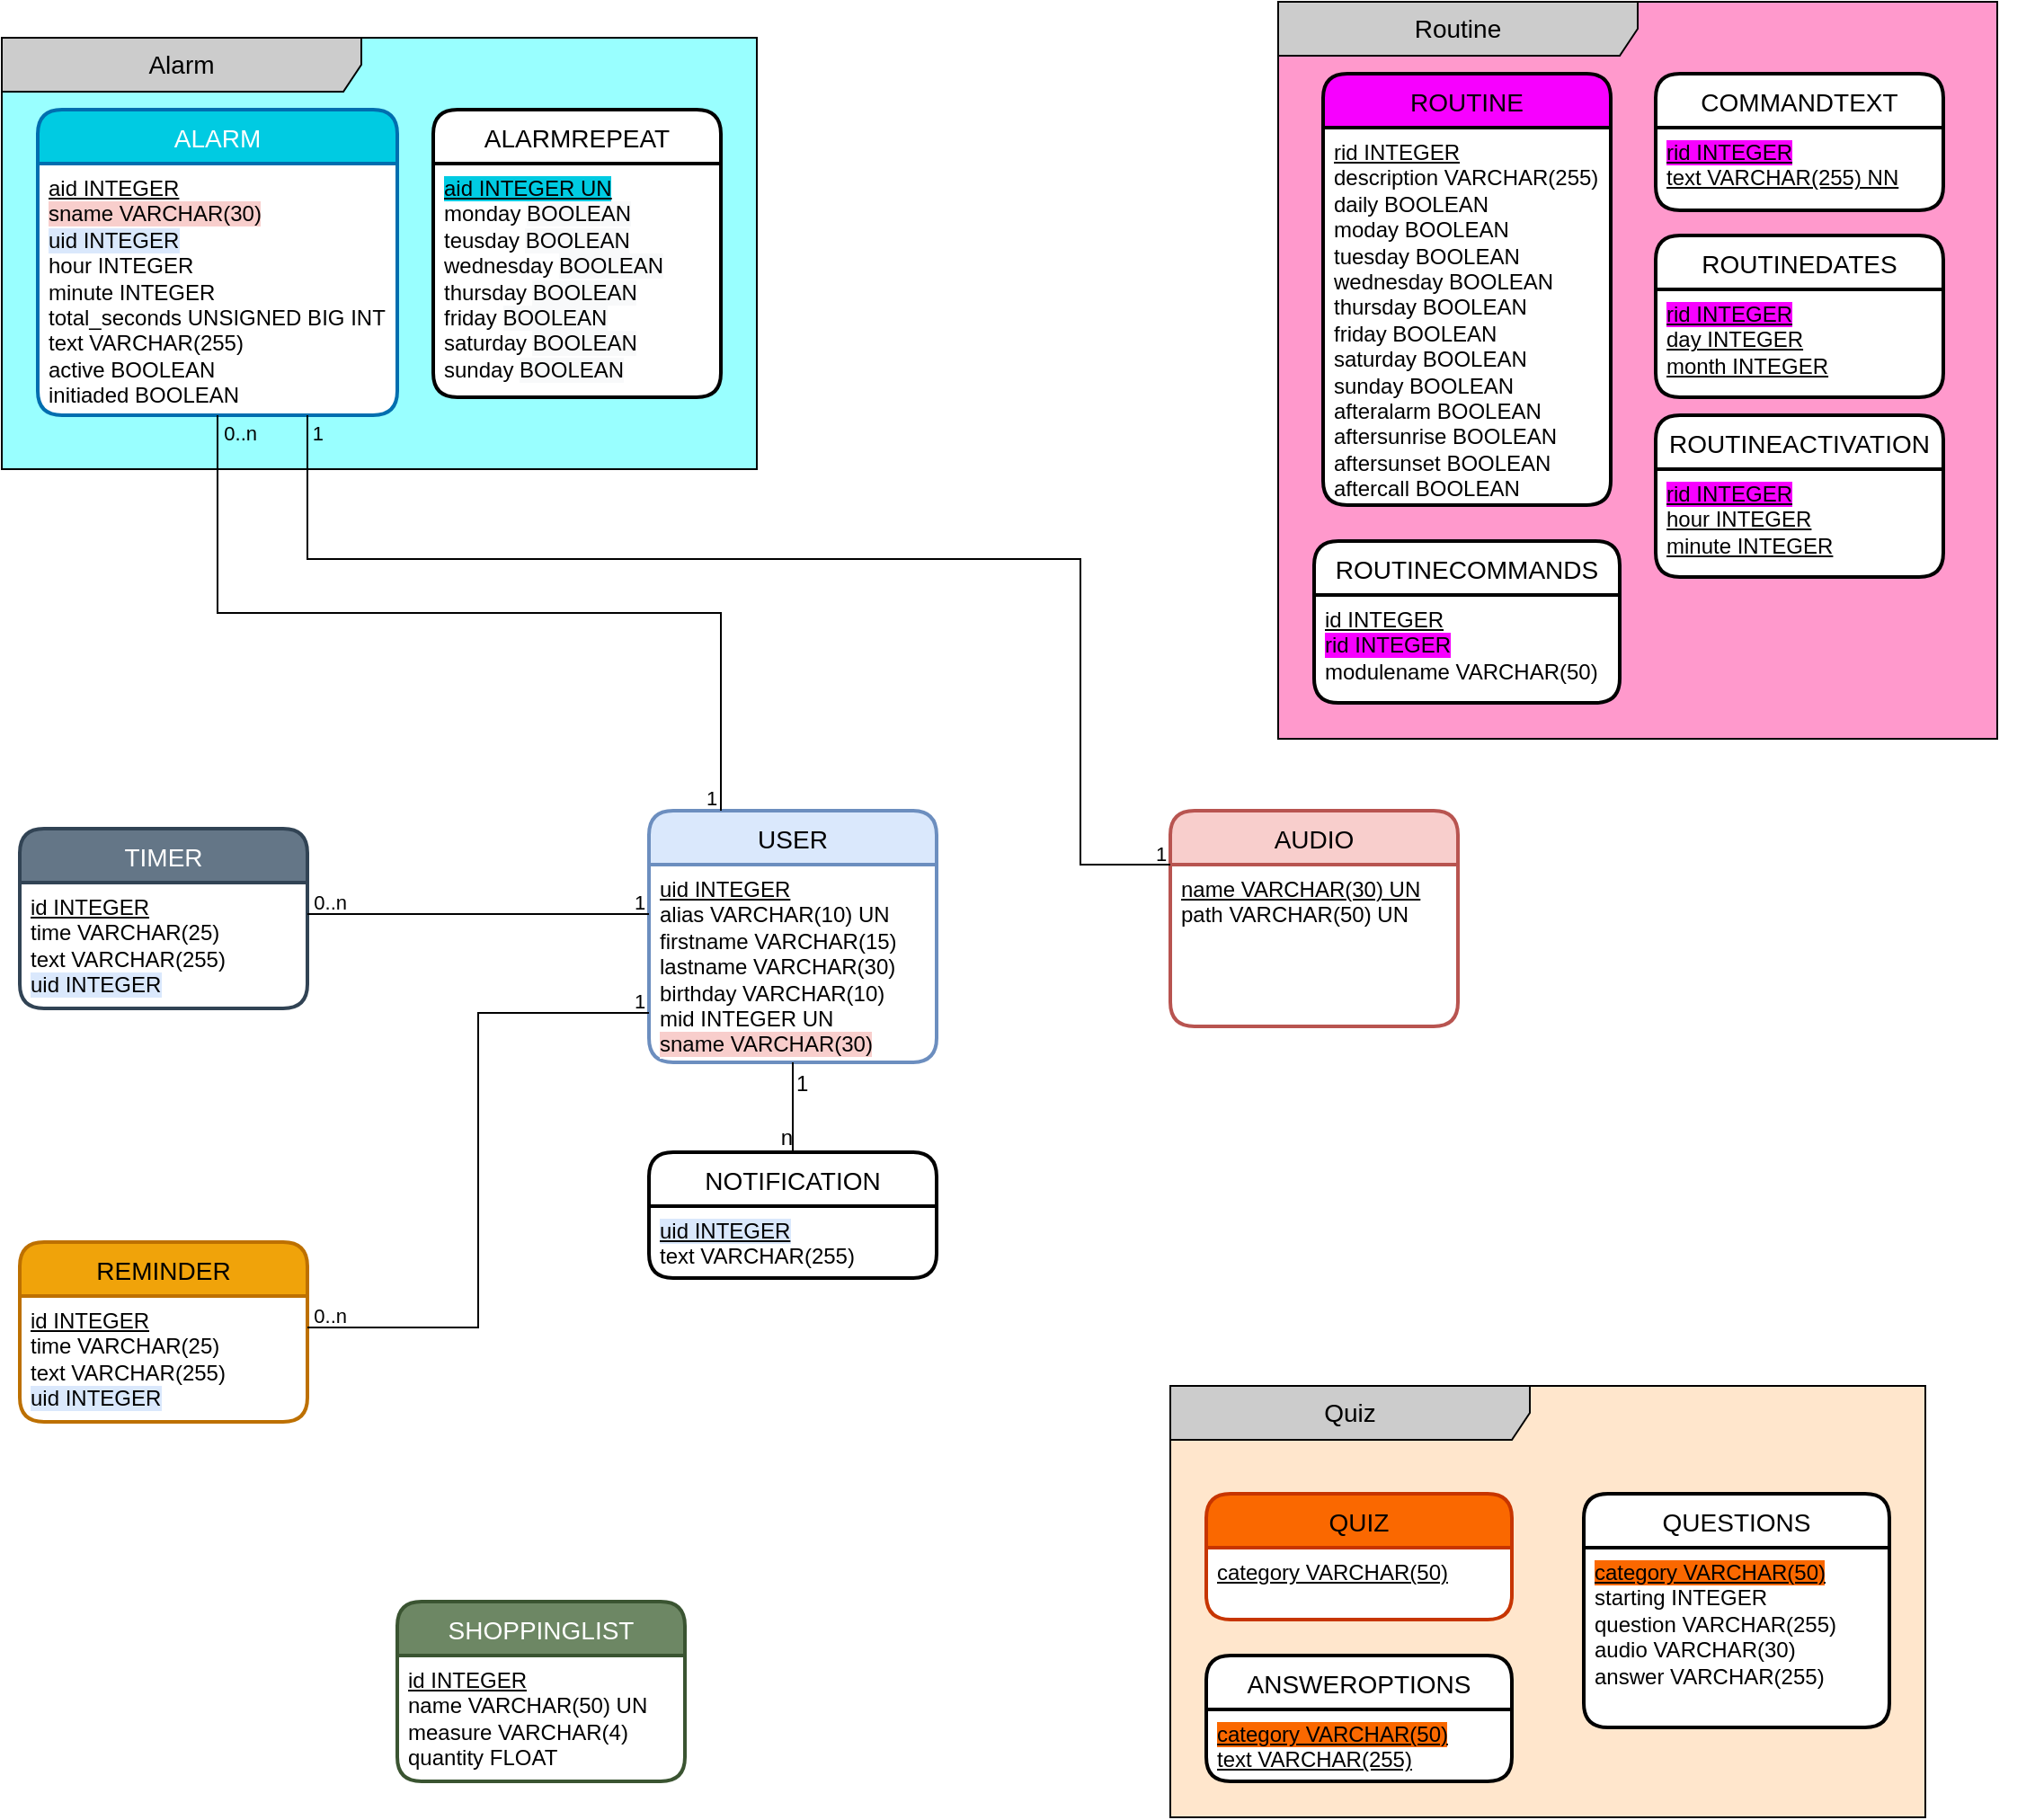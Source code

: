 <mxfile version="16.5.1" type="device"><diagram id="wY3-MZdnBv4CEE56D3wo" name="Seite-1"><mxGraphModel dx="2583" dy="1562" grid="1" gridSize="10" guides="1" tooltips="1" connect="1" arrows="1" fold="1" page="1" pageScale="1" pageWidth="1169" pageHeight="1654" math="0" shadow="0"><root><mxCell id="0"/><mxCell id="1" parent="0"/><mxCell id="ENcvrtsNIVr2lBMWUQbj-1" value="AUDIO" style="swimlane;childLayout=stackLayout;horizontal=1;startSize=30;horizontalStack=0;rounded=1;fontSize=14;fontStyle=0;strokeWidth=2;resizeParent=0;resizeLast=1;shadow=0;dashed=0;align=center;fillColor=#f8cecc;strokeColor=#b85450;swimlaneFillColor=default;" parent="1" vertex="1"><mxGeometry x="680" y="480" width="160" height="120" as="geometry"/></mxCell><mxCell id="ENcvrtsNIVr2lBMWUQbj-2" value="&lt;u&gt;name VARCHAR(30) UN&lt;/u&gt;&lt;br&gt;path VARCHAR(50) UN" style="align=left;strokeColor=none;fillColor=none;spacingLeft=4;fontSize=12;verticalAlign=top;resizable=0;rotatable=0;part=1;html=1;" parent="ENcvrtsNIVr2lBMWUQbj-1" vertex="1"><mxGeometry y="30" width="160" height="90" as="geometry"/></mxCell><mxCell id="ENcvrtsNIVr2lBMWUQbj-3" value="USER" style="swimlane;childLayout=stackLayout;horizontal=1;startSize=30;horizontalStack=0;rounded=1;fontSize=14;fontStyle=0;strokeWidth=2;resizeParent=0;resizeLast=1;shadow=0;dashed=0;align=center;fillColor=#DAE8FC;strokeColor=#6C8EBF;swimlaneFillColor=default;" parent="1" vertex="1"><mxGeometry x="390" y="480" width="160" height="140" as="geometry"/></mxCell><mxCell id="ENcvrtsNIVr2lBMWUQbj-4" value="&lt;u&gt;uid INTEGER&lt;/u&gt;&lt;br&gt;alias VARCHAR(10) UN&lt;br&gt;firstname VARCHAR(15)&lt;br&gt;lastname VARCHAR(30)&lt;br&gt;birthday VARCHAR(10)&lt;br&gt;mid INTEGER UN&lt;br&gt;&lt;span style=&quot;background-color: rgb(248 , 206 , 204)&quot;&gt;sname VARCHAR(30)&lt;/span&gt;" style="align=left;strokeColor=none;fillColor=none;spacingLeft=4;fontSize=12;verticalAlign=top;resizable=0;rotatable=0;part=1;fontStyle=0;labelBackgroundColor=default;html=1;" parent="ENcvrtsNIVr2lBMWUQbj-3" vertex="1"><mxGeometry y="30" width="160" height="110" as="geometry"/></mxCell><mxCell id="ENcvrtsNIVr2lBMWUQbj-9" value="TIMER" style="swimlane;childLayout=stackLayout;horizontal=1;startSize=30;horizontalStack=0;rounded=1;fontSize=14;fontStyle=0;strokeWidth=2;resizeParent=0;resizeLast=1;shadow=0;dashed=0;align=center;swimlaneFillColor=default;fillColor=#647687;fontColor=#ffffff;strokeColor=#314354;" parent="1" vertex="1"><mxGeometry x="40" y="490" width="160" height="100" as="geometry"/></mxCell><mxCell id="ENcvrtsNIVr2lBMWUQbj-10" value="&lt;u&gt;id INTEGER&lt;/u&gt;&lt;br&gt;time VARCHAR(25)&lt;br&gt;text VARCHAR(255)&lt;br&gt;&lt;span style=&quot;background-color: rgb(218 , 232 , 252)&quot;&gt;uid INTEGER&lt;/span&gt;" style="align=left;strokeColor=none;fillColor=none;spacingLeft=4;fontSize=12;verticalAlign=top;resizable=0;rotatable=0;part=1;html=1;" parent="ENcvrtsNIVr2lBMWUQbj-9" vertex="1"><mxGeometry y="30" width="160" height="70" as="geometry"/></mxCell><mxCell id="ENcvrtsNIVr2lBMWUQbj-11" value="REMINDER" style="swimlane;childLayout=stackLayout;horizontal=1;startSize=30;horizontalStack=0;rounded=1;fontSize=14;fontStyle=0;strokeWidth=2;resizeParent=0;resizeLast=1;shadow=0;dashed=0;align=center;swimlaneFillColor=default;fillColor=#f0a30a;fontColor=#000000;strokeColor=#BD7000;" parent="1" vertex="1"><mxGeometry x="40" y="720" width="160" height="100" as="geometry"/></mxCell><mxCell id="ENcvrtsNIVr2lBMWUQbj-12" value="&lt;u&gt;id INTEGER&lt;/u&gt;&lt;br&gt;time VARCHAR(25)&lt;br&gt;text VARCHAR(255)&lt;br&gt;&lt;span style=&quot;background-color: rgb(218 , 232 , 252)&quot;&gt;uid INTEGER&lt;/span&gt;" style="align=left;strokeColor=none;fillColor=none;spacingLeft=4;fontSize=12;verticalAlign=top;resizable=0;rotatable=0;part=1;html=1;" parent="ENcvrtsNIVr2lBMWUQbj-11" vertex="1"><mxGeometry y="30" width="160" height="70" as="geometry"/></mxCell><mxCell id="ENcvrtsNIVr2lBMWUQbj-25" value="NOTIFICATION" style="swimlane;childLayout=stackLayout;horizontal=1;startSize=30;horizontalStack=0;rounded=1;fontSize=14;fontStyle=0;strokeWidth=2;resizeParent=0;resizeLast=1;shadow=0;dashed=0;align=center;swimlaneFillColor=default;" parent="1" vertex="1"><mxGeometry x="390" y="670" width="160" height="70" as="geometry"/></mxCell><mxCell id="ENcvrtsNIVr2lBMWUQbj-26" value="&lt;u style=&quot;background-color: rgb(218 , 232 , 252)&quot;&gt;uid INTEGER&lt;/u&gt;&lt;br&gt;text VARCHAR(255)" style="align=left;strokeColor=none;fillColor=none;spacingLeft=4;fontSize=12;verticalAlign=top;resizable=0;rotatable=0;part=1;html=1;" parent="ENcvrtsNIVr2lBMWUQbj-25" vertex="1"><mxGeometry y="30" width="160" height="40" as="geometry"/></mxCell><mxCell id="ENcvrtsNIVr2lBMWUQbj-35" value="" style="group" parent="1" vertex="1" connectable="0"><mxGeometry x="740" y="30" width="420" height="410" as="geometry"/></mxCell><mxCell id="RToX2C_Fm4Mb8O-b6EXX-3" value="" style="group" vertex="1" connectable="0" parent="ENcvrtsNIVr2lBMWUQbj-35"><mxGeometry width="400" height="410" as="geometry"/></mxCell><mxCell id="ENcvrtsNIVr2lBMWUQbj-33" value="Routine" style="shape=umlFrame;whiteSpace=wrap;html=1;fontSize=14;width=200;height=30;gradientColor=none;swimlaneFillColor=#FF99CC;fillColor=#CCCCCC;" parent="RToX2C_Fm4Mb8O-b6EXX-3" vertex="1"><mxGeometry width="400" height="410" as="geometry"/></mxCell><mxCell id="ENcvrtsNIVr2lBMWUQbj-13" value="ROUTINE" style="swimlane;childLayout=stackLayout;horizontal=1;startSize=30;horizontalStack=0;rounded=1;fontSize=14;fontStyle=0;strokeWidth=2;resizeParent=0;resizeLast=1;shadow=0;dashed=0;align=center;swimlaneFillColor=default;fillColor=#F700FF;" parent="RToX2C_Fm4Mb8O-b6EXX-3" vertex="1"><mxGeometry x="25" y="40" width="160" height="240" as="geometry"/></mxCell><mxCell id="ENcvrtsNIVr2lBMWUQbj-14" value="&lt;u&gt;rid INTEGER&lt;br&gt;&lt;/u&gt;description VARCHAR(255)&lt;br&gt;daily BOOLEAN&lt;br&gt;moday BOOLEAN&lt;br&gt;tuesday BOOLEAN&lt;br&gt;wednesday BOOLEAN&lt;br&gt;thursday BOOLEAN&lt;br&gt;friday BOOLEAN&lt;br&gt;saturday BOOLEAN&lt;br&gt;sunday BOOLEAN&lt;br&gt;afteralarm BOOLEAN&lt;br&gt;aftersunrise BOOLEAN&lt;br&gt;aftersunset BOOLEAN&lt;br&gt;aftercall BOOLEAN" style="align=left;strokeColor=none;fillColor=none;spacingLeft=4;fontSize=12;verticalAlign=top;resizable=0;rotatable=0;part=1;html=1;" parent="ENcvrtsNIVr2lBMWUQbj-13" vertex="1"><mxGeometry y="30" width="160" height="210" as="geometry"/></mxCell><mxCell id="ENcvrtsNIVr2lBMWUQbj-15" value="ROUTINECOMMANDS" style="swimlane;childLayout=stackLayout;horizontal=1;startSize=30;horizontalStack=0;rounded=1;fontSize=14;fontStyle=0;strokeWidth=2;resizeParent=0;resizeLast=1;shadow=0;dashed=0;align=center;swimlaneFillColor=default;" parent="RToX2C_Fm4Mb8O-b6EXX-3" vertex="1"><mxGeometry x="20" y="300" width="170" height="90" as="geometry"/></mxCell><mxCell id="ENcvrtsNIVr2lBMWUQbj-16" value="&lt;u&gt;id INTEGER&lt;/u&gt;&lt;br&gt;&lt;span style=&quot;background-color: rgb(247 , 0 , 255)&quot;&gt;rid INTEGER&lt;/span&gt;&lt;br&gt;modulename VARCHAR(50)" style="align=left;strokeColor=none;fillColor=none;spacingLeft=4;fontSize=12;verticalAlign=top;resizable=0;rotatable=0;part=1;html=1;" parent="ENcvrtsNIVr2lBMWUQbj-15" vertex="1"><mxGeometry y="30" width="170" height="60" as="geometry"/></mxCell><mxCell id="ENcvrtsNIVr2lBMWUQbj-17" value="COMMANDTEXT" style="swimlane;childLayout=stackLayout;horizontal=1;startSize=30;horizontalStack=0;rounded=1;fontSize=14;fontStyle=0;strokeWidth=2;resizeParent=0;resizeLast=1;shadow=0;dashed=0;align=center;swimlaneFillColor=default;" parent="RToX2C_Fm4Mb8O-b6EXX-3" vertex="1"><mxGeometry x="210" y="40" width="160" height="76" as="geometry"/></mxCell><mxCell id="ENcvrtsNIVr2lBMWUQbj-18" value="&lt;u&gt;&lt;span style=&quot;background-color: rgb(247 , 0 , 255)&quot;&gt;rid INTEGER&lt;/span&gt;&lt;br&gt;text VARCHAR(255) NN&lt;/u&gt;" style="align=left;strokeColor=none;fillColor=none;spacingLeft=4;fontSize=12;verticalAlign=top;resizable=0;rotatable=0;part=1;html=1;" parent="ENcvrtsNIVr2lBMWUQbj-17" vertex="1"><mxGeometry y="30" width="160" height="46" as="geometry"/></mxCell><mxCell id="ENcvrtsNIVr2lBMWUQbj-42" value="ROUTINEDATES" style="swimlane;childLayout=stackLayout;horizontal=1;startSize=30;horizontalStack=0;rounded=1;fontSize=14;fontStyle=0;strokeWidth=2;resizeParent=0;resizeLast=1;shadow=0;dashed=0;align=center;swimlaneFillColor=default;" parent="RToX2C_Fm4Mb8O-b6EXX-3" vertex="1"><mxGeometry x="210" y="130" width="160" height="90" as="geometry"/></mxCell><mxCell id="ENcvrtsNIVr2lBMWUQbj-43" value="&lt;u&gt;&lt;span style=&quot;background-color: rgb(247 , 0 , 255)&quot;&gt;rid INTEGER&lt;/span&gt;&lt;br&gt;day INTEGER&lt;br&gt;month INTEGER&lt;/u&gt;" style="align=left;strokeColor=none;fillColor=none;spacingLeft=4;fontSize=12;verticalAlign=top;resizable=0;rotatable=0;part=1;html=1;" parent="ENcvrtsNIVr2lBMWUQbj-42" vertex="1"><mxGeometry y="30" width="160" height="60" as="geometry"/></mxCell><mxCell id="RToX2C_Fm4Mb8O-b6EXX-1" value="ROUTINEACTIVATION" style="swimlane;childLayout=stackLayout;horizontal=1;startSize=30;horizontalStack=0;rounded=1;fontSize=14;fontStyle=0;strokeWidth=2;resizeParent=0;resizeLast=1;shadow=0;dashed=0;align=center;swimlaneFillColor=default;" vertex="1" parent="RToX2C_Fm4Mb8O-b6EXX-3"><mxGeometry x="210" y="230" width="160" height="90" as="geometry"/></mxCell><mxCell id="RToX2C_Fm4Mb8O-b6EXX-2" value="&lt;u&gt;&lt;span style=&quot;background-color: rgb(247 , 0 , 255)&quot;&gt;rid INTEGER&lt;/span&gt;&lt;br&gt;hour INTEGER&lt;br&gt;minute INTEGER&lt;/u&gt;" style="align=left;strokeColor=none;fillColor=none;spacingLeft=4;fontSize=12;verticalAlign=top;resizable=0;rotatable=0;part=1;html=1;" vertex="1" parent="RToX2C_Fm4Mb8O-b6EXX-1"><mxGeometry y="30" width="160" height="60" as="geometry"/></mxCell><mxCell id="ENcvrtsNIVr2lBMWUQbj-36" value="" style="group" parent="1" vertex="1" connectable="0"><mxGeometry x="30" y="50" width="420" height="240" as="geometry"/></mxCell><mxCell id="ENcvrtsNIVr2lBMWUQbj-32" value="Alarm" style="shape=umlFrame;whiteSpace=wrap;html=1;fontSize=14;width=200;height=30;gradientColor=none;swimlaneFillColor=#99FFFF;fillColor=#CCCCCC;" parent="ENcvrtsNIVr2lBMWUQbj-36" vertex="1"><mxGeometry width="420" height="240" as="geometry"/></mxCell><mxCell id="ENcvrtsNIVr2lBMWUQbj-5" value="ALARM" style="swimlane;childLayout=stackLayout;horizontal=1;startSize=30;horizontalStack=0;rounded=1;fontSize=14;fontStyle=0;strokeWidth=2;resizeParent=0;resizeLast=1;shadow=0;dashed=0;align=center;glass=0;sketch=0;fillColor=#00CBE2;swimlaneFillColor=default;fontColor=#ffffff;strokeColor=#006EAF;" parent="ENcvrtsNIVr2lBMWUQbj-36" vertex="1"><mxGeometry x="20" y="40" width="200" height="170" as="geometry"/></mxCell><mxCell id="ENcvrtsNIVr2lBMWUQbj-6" value="&lt;u&gt;aid INTEGER&lt;/u&gt;&lt;br&gt;&lt;span style=&quot;background-color: rgb(248 , 206 , 204)&quot;&gt;sname VARCHAR(30)&lt;/span&gt;&lt;br&gt;&lt;span style=&quot;background-color: rgb(218 , 232 , 252)&quot;&gt;uid INTEGER&lt;/span&gt;&lt;br&gt;hour INTEGER&lt;br&gt;minute INTEGER&lt;br&gt;total_seconds UNSIGNED BIG INT&lt;br&gt;text VARCHAR(255)&lt;br&gt;active BOOLEAN&lt;br&gt;initiaded BOOLEAN" style="align=left;strokeColor=none;fillColor=none;spacingLeft=4;fontSize=12;verticalAlign=top;resizable=0;rotatable=0;part=1;html=1;" parent="ENcvrtsNIVr2lBMWUQbj-5" vertex="1"><mxGeometry y="30" width="200" height="140" as="geometry"/></mxCell><mxCell id="ENcvrtsNIVr2lBMWUQbj-7" value="ALARMREPEAT" style="swimlane;childLayout=stackLayout;horizontal=1;startSize=30;horizontalStack=0;rounded=1;fontSize=14;fontStyle=0;strokeWidth=2;resizeParent=0;resizeLast=1;shadow=0;dashed=0;align=center;glass=0;swimlaneFillColor=default;" parent="ENcvrtsNIVr2lBMWUQbj-36" vertex="1"><mxGeometry x="240" y="40" width="160" height="160" as="geometry"/></mxCell><mxCell id="ENcvrtsNIVr2lBMWUQbj-8" value="&lt;u style=&quot;background-color: rgb(0 , 203 , 226)&quot;&gt;aid INTEGER UN&lt;/u&gt;&lt;br&gt;monday&amp;nbsp;&lt;span style=&quot;background-color: rgb(248 , 249 , 250)&quot;&gt;BOOLEAN&lt;/span&gt;&lt;br&gt;teusday&amp;nbsp;&lt;span style=&quot;background-color: rgb(248 , 249 , 250)&quot;&gt;BOOLEAN&lt;/span&gt;&lt;br&gt;wednesday&amp;nbsp;&lt;span style=&quot;background-color: rgb(248 , 249 , 250)&quot;&gt;BOOLEAN&lt;/span&gt;&lt;br&gt;thursday&amp;nbsp;&lt;span style=&quot;background-color: rgb(248 , 249 , 250)&quot;&gt;BOOLEAN&lt;/span&gt;&lt;br&gt;friday&amp;nbsp;&lt;span style=&quot;background-color: rgb(248 , 249 , 250)&quot;&gt;BOOLEAN&lt;/span&gt;&lt;br&gt;saturday&amp;nbsp;&lt;span style=&quot;background-color: rgb(248 , 249 , 250)&quot;&gt;BOOLEAN&lt;/span&gt;&lt;br&gt;sunday&amp;nbsp;&lt;span style=&quot;background-color: rgb(248 , 249 , 250)&quot;&gt;BOOLEAN&lt;/span&gt;" style="align=left;strokeColor=none;fillColor=none;spacingLeft=4;fontSize=12;verticalAlign=top;resizable=0;rotatable=0;part=1;labelBackgroundColor=default;html=1;" parent="ENcvrtsNIVr2lBMWUQbj-7" vertex="1"><mxGeometry y="30" width="160" height="130" as="geometry"/></mxCell><mxCell id="ENcvrtsNIVr2lBMWUQbj-37" value="" style="group" parent="1" vertex="1" connectable="0"><mxGeometry x="680" y="800" width="420" height="240" as="geometry"/></mxCell><mxCell id="ENcvrtsNIVr2lBMWUQbj-34" value="Quiz" style="shape=umlFrame;whiteSpace=wrap;html=1;fontSize=14;width=200;height=30;gradientColor=none;swimlaneFillColor=#FFE6CC;fillColor=#CCCCCC;" parent="ENcvrtsNIVr2lBMWUQbj-37" vertex="1"><mxGeometry width="420" height="240" as="geometry"/></mxCell><mxCell id="ENcvrtsNIVr2lBMWUQbj-19" value="QUIZ" style="swimlane;childLayout=stackLayout;horizontal=1;startSize=30;horizontalStack=0;rounded=1;fontSize=14;fontStyle=0;strokeWidth=2;resizeParent=0;resizeLast=1;shadow=0;dashed=0;align=center;swimlaneFillColor=default;fillColor=#fa6800;fontColor=#000000;strokeColor=#C73500;" parent="ENcvrtsNIVr2lBMWUQbj-37" vertex="1"><mxGeometry x="20" y="60" width="170" height="70" as="geometry"/></mxCell><mxCell id="ENcvrtsNIVr2lBMWUQbj-20" value="&lt;u&gt;category VARCHAR(50)&lt;/u&gt;" style="align=left;strokeColor=none;fillColor=none;spacingLeft=4;fontSize=12;verticalAlign=top;resizable=0;rotatable=0;part=1;html=1;" parent="ENcvrtsNIVr2lBMWUQbj-19" vertex="1"><mxGeometry y="30" width="170" height="40" as="geometry"/></mxCell><mxCell id="ENcvrtsNIVr2lBMWUQbj-21" value="QUESTIONS" style="swimlane;childLayout=stackLayout;horizontal=1;startSize=30;horizontalStack=0;rounded=1;fontSize=14;fontStyle=0;strokeWidth=2;resizeParent=0;resizeLast=1;shadow=0;dashed=0;align=center;swimlaneFillColor=default;" parent="ENcvrtsNIVr2lBMWUQbj-37" vertex="1"><mxGeometry x="230" y="60" width="170" height="130" as="geometry"/></mxCell><mxCell id="ENcvrtsNIVr2lBMWUQbj-22" value="&lt;u style=&quot;background-color: rgb(250 , 104 , 0)&quot;&gt;category VARCHAR(50)&lt;/u&gt;&lt;br&gt;starting INTEGER&lt;br&gt;question VARCHAR(255)&lt;br&gt;audio VARCHAR(30)&lt;br&gt;answer VARCHAR(255)" style="align=left;strokeColor=none;fillColor=none;spacingLeft=4;fontSize=12;verticalAlign=top;resizable=0;rotatable=0;part=1;html=1;" parent="ENcvrtsNIVr2lBMWUQbj-21" vertex="1"><mxGeometry y="30" width="170" height="100" as="geometry"/></mxCell><mxCell id="ENcvrtsNIVr2lBMWUQbj-23" value="ANSWEROPTIONS" style="swimlane;childLayout=stackLayout;horizontal=1;startSize=30;horizontalStack=0;rounded=1;fontSize=14;fontStyle=0;strokeWidth=2;resizeParent=0;resizeLast=1;shadow=0;dashed=0;align=center;swimlaneFillColor=default;" parent="ENcvrtsNIVr2lBMWUQbj-37" vertex="1"><mxGeometry x="20" y="150" width="170" height="70" as="geometry"/></mxCell><mxCell id="ENcvrtsNIVr2lBMWUQbj-24" value="&lt;u style=&quot;background-color: rgb(250 , 104 , 0)&quot;&gt;category VARCHAR(50)&lt;/u&gt;&lt;br&gt;&lt;u&gt;text VARCHAR(255)&lt;/u&gt;" style="align=left;strokeColor=none;fillColor=none;spacingLeft=4;fontSize=12;verticalAlign=top;resizable=0;rotatable=0;part=1;html=1;" parent="ENcvrtsNIVr2lBMWUQbj-23" vertex="1"><mxGeometry y="30" width="170" height="40" as="geometry"/></mxCell><mxCell id="ENcvrtsNIVr2lBMWUQbj-38" value="SHOPPINGLIST" style="swimlane;childLayout=stackLayout;horizontal=1;startSize=30;horizontalStack=0;rounded=1;fontSize=14;fontStyle=0;strokeWidth=2;resizeParent=0;resizeLast=1;shadow=0;dashed=0;align=center;swimlaneFillColor=default;fillColor=#6d8764;fontColor=#ffffff;strokeColor=#3A5431;" parent="1" vertex="1"><mxGeometry x="250" y="920" width="160" height="100" as="geometry"/></mxCell><mxCell id="ENcvrtsNIVr2lBMWUQbj-39" value="&lt;u&gt;id INTEGER&lt;/u&gt;&lt;br&gt;name VARCHAR(50) UN&lt;br&gt;measure VARCHAR(4)&lt;br&gt;quantity FLOAT" style="align=left;strokeColor=none;fillColor=none;spacingLeft=4;fontSize=12;verticalAlign=top;resizable=0;rotatable=0;part=1;html=1;" parent="ENcvrtsNIVr2lBMWUQbj-38" vertex="1"><mxGeometry y="30" width="160" height="70" as="geometry"/></mxCell><mxCell id="ENcvrtsNIVr2lBMWUQbj-48" value="" style="endArrow=none;html=1;rounded=0;fontColor=#000000;entryX=0.5;entryY=0;entryDx=0;entryDy=0;exitX=0.5;exitY=1;exitDx=0;exitDy=0;" parent="1" source="ENcvrtsNIVr2lBMWUQbj-4" target="ENcvrtsNIVr2lBMWUQbj-25" edge="1"><mxGeometry relative="1" as="geometry"><mxPoint x="380" y="620" as="sourcePoint"/><mxPoint x="540" y="620" as="targetPoint"/></mxGeometry></mxCell><mxCell id="ENcvrtsNIVr2lBMWUQbj-49" value="1" style="resizable=0;html=1;align=left;verticalAlign=bottom;shadow=0;glass=0;labelBackgroundColor=none;sketch=0;fontColor=#000000;strokeColor=#6C8EBF;fillColor=#F700FF;gradientColor=none;" parent="ENcvrtsNIVr2lBMWUQbj-48" connectable="0" vertex="1"><mxGeometry x="-1" relative="1" as="geometry"><mxPoint y="20" as="offset"/></mxGeometry></mxCell><mxCell id="ENcvrtsNIVr2lBMWUQbj-50" value="n" style="resizable=0;html=1;align=right;verticalAlign=bottom;shadow=0;glass=0;labelBackgroundColor=none;sketch=0;fontColor=#000000;strokeColor=#6C8EBF;fillColor=#F700FF;gradientColor=none;" parent="ENcvrtsNIVr2lBMWUQbj-48" connectable="0" vertex="1"><mxGeometry x="1" relative="1" as="geometry"/></mxCell><mxCell id="ENcvrtsNIVr2lBMWUQbj-51" value="" style="endArrow=none;html=1;edgeStyle=orthogonalEdgeStyle;rounded=0;fontColor=#000000;exitX=0;exitY=0.25;exitDx=0;exitDy=0;entryX=1;entryY=0.25;entryDx=0;entryDy=0;" parent="1" source="ENcvrtsNIVr2lBMWUQbj-4" target="ENcvrtsNIVr2lBMWUQbj-10" edge="1"><mxGeometry relative="1" as="geometry"><mxPoint x="170" y="630" as="sourcePoint"/><mxPoint x="330" y="630" as="targetPoint"/></mxGeometry></mxCell><mxCell id="ENcvrtsNIVr2lBMWUQbj-52" value="1" style="edgeLabel;resizable=0;html=1;align=left;verticalAlign=bottom;shadow=0;glass=0;labelBackgroundColor=none;sketch=0;fontColor=#000000;strokeColor=#6C8EBF;fillColor=#F700FF;gradientColor=none;" parent="ENcvrtsNIVr2lBMWUQbj-51" connectable="0" vertex="1"><mxGeometry x="-1" relative="1" as="geometry"><mxPoint x="-10" y="2" as="offset"/></mxGeometry></mxCell><mxCell id="ENcvrtsNIVr2lBMWUQbj-53" value="0..n" style="edgeLabel;resizable=0;html=1;align=right;verticalAlign=bottom;shadow=0;glass=0;labelBackgroundColor=none;sketch=0;fontColor=#000000;strokeColor=#6C8EBF;fillColor=#F700FF;gradientColor=none;" parent="ENcvrtsNIVr2lBMWUQbj-51" connectable="0" vertex="1"><mxGeometry x="1" relative="1" as="geometry"><mxPoint x="22" y="2" as="offset"/></mxGeometry></mxCell><mxCell id="ENcvrtsNIVr2lBMWUQbj-54" value="" style="endArrow=none;html=1;edgeStyle=orthogonalEdgeStyle;rounded=0;fontColor=#000000;exitX=0;exitY=0.75;exitDx=0;exitDy=0;entryX=1;entryY=0.25;entryDx=0;entryDy=0;" parent="1" source="ENcvrtsNIVr2lBMWUQbj-4" target="ENcvrtsNIVr2lBMWUQbj-12" edge="1"><mxGeometry relative="1" as="geometry"><mxPoint x="340" y="632.5" as="sourcePoint"/><mxPoint x="150" y="640.0" as="targetPoint"/></mxGeometry></mxCell><mxCell id="ENcvrtsNIVr2lBMWUQbj-55" value="1" style="edgeLabel;resizable=0;html=1;align=left;verticalAlign=bottom;shadow=0;glass=0;labelBackgroundColor=none;sketch=0;fontColor=#000000;strokeColor=#6C8EBF;fillColor=#F700FF;gradientColor=none;" parent="ENcvrtsNIVr2lBMWUQbj-54" connectable="0" vertex="1"><mxGeometry x="-1" relative="1" as="geometry"><mxPoint x="-10" y="2" as="offset"/></mxGeometry></mxCell><mxCell id="ENcvrtsNIVr2lBMWUQbj-56" value="0..n" style="edgeLabel;resizable=0;html=1;align=right;verticalAlign=bottom;shadow=0;glass=0;labelBackgroundColor=none;sketch=0;fontColor=#000000;strokeColor=#6C8EBF;fillColor=#F700FF;gradientColor=none;" parent="ENcvrtsNIVr2lBMWUQbj-54" connectable="0" vertex="1"><mxGeometry x="1" relative="1" as="geometry"><mxPoint x="22" y="2" as="offset"/></mxGeometry></mxCell><mxCell id="ENcvrtsNIVr2lBMWUQbj-57" value="" style="endArrow=none;html=1;edgeStyle=orthogonalEdgeStyle;rounded=0;fontColor=#000000;exitX=0.25;exitY=0;exitDx=0;exitDy=0;entryX=0.5;entryY=1;entryDx=0;entryDy=0;" parent="1" source="ENcvrtsNIVr2lBMWUQbj-3" target="ENcvrtsNIVr2lBMWUQbj-6" edge="1"><mxGeometry relative="1" as="geometry"><mxPoint x="410" y="432.5" as="sourcePoint"/><mxPoint x="220" y="440" as="targetPoint"/></mxGeometry></mxCell><mxCell id="ENcvrtsNIVr2lBMWUQbj-58" value="1" style="edgeLabel;resizable=0;html=1;align=left;verticalAlign=bottom;shadow=0;glass=0;labelBackgroundColor=none;sketch=0;fontColor=#000000;strokeColor=#6C8EBF;fillColor=#F700FF;gradientColor=none;" parent="ENcvrtsNIVr2lBMWUQbj-57" connectable="0" vertex="1"><mxGeometry x="-1" relative="1" as="geometry"><mxPoint x="-10" y="1" as="offset"/></mxGeometry></mxCell><mxCell id="ENcvrtsNIVr2lBMWUQbj-59" value="0..n" style="edgeLabel;resizable=0;html=1;align=right;verticalAlign=bottom;shadow=0;glass=0;labelBackgroundColor=none;sketch=0;fontColor=#000000;strokeColor=#6C8EBF;fillColor=#F700FF;gradientColor=none;" parent="ENcvrtsNIVr2lBMWUQbj-57" connectable="0" vertex="1"><mxGeometry x="1" relative="1" as="geometry"><mxPoint x="22" y="18" as="offset"/></mxGeometry></mxCell><mxCell id="ENcvrtsNIVr2lBMWUQbj-60" value="" style="endArrow=none;html=1;edgeStyle=orthogonalEdgeStyle;rounded=0;fontColor=#000000;exitX=0;exitY=0;exitDx=0;exitDy=0;entryX=0.75;entryY=1;entryDx=0;entryDy=0;" parent="1" source="ENcvrtsNIVr2lBMWUQbj-2" target="ENcvrtsNIVr2lBMWUQbj-6" edge="1"><mxGeometry relative="1" as="geometry"><mxPoint x="510" y="332.5" as="sourcePoint"/><mxPoint x="320" y="340" as="targetPoint"/><Array as="points"><mxPoint x="630" y="510"/><mxPoint x="630" y="340"/><mxPoint x="200" y="340"/></Array></mxGeometry></mxCell><mxCell id="ENcvrtsNIVr2lBMWUQbj-61" value="1" style="edgeLabel;resizable=0;html=1;align=left;verticalAlign=bottom;shadow=0;glass=0;labelBackgroundColor=none;sketch=0;fontColor=#000000;strokeColor=#6C8EBF;fillColor=#F700FF;gradientColor=none;" parent="ENcvrtsNIVr2lBMWUQbj-60" connectable="0" vertex="1"><mxGeometry x="-1" relative="1" as="geometry"><mxPoint x="-10" y="2" as="offset"/></mxGeometry></mxCell><mxCell id="ENcvrtsNIVr2lBMWUQbj-62" value="1" style="edgeLabel;resizable=0;html=1;align=right;verticalAlign=bottom;shadow=0;glass=0;labelBackgroundColor=none;sketch=0;fontColor=#000000;strokeColor=#6C8EBF;fillColor=#F700FF;gradientColor=none;" parent="ENcvrtsNIVr2lBMWUQbj-60" connectable="0" vertex="1"><mxGeometry x="1" relative="1" as="geometry"><mxPoint x="9" y="18" as="offset"/></mxGeometry></mxCell></root></mxGraphModel></diagram></mxfile>
